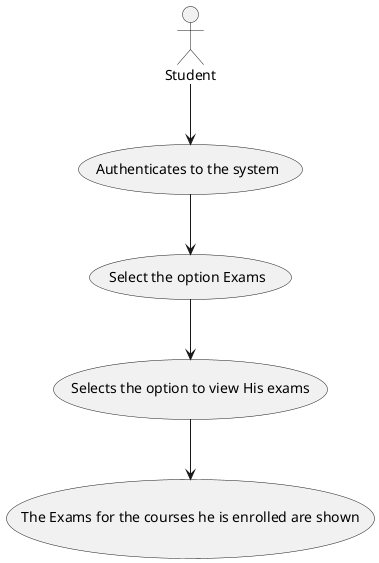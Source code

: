 @startuml
'https://plantuml.com/use-case-diagram


actor Student
    Student -down-> (Authenticates to the system)
    (Authenticates to the system) --> (Select the option Exams)
    (Select the option Exams) --> (Selects the option to view His exams)
    (Selects the option to view His exams) --> (The Exams for the courses he is enrolled are shown)


@enduml

